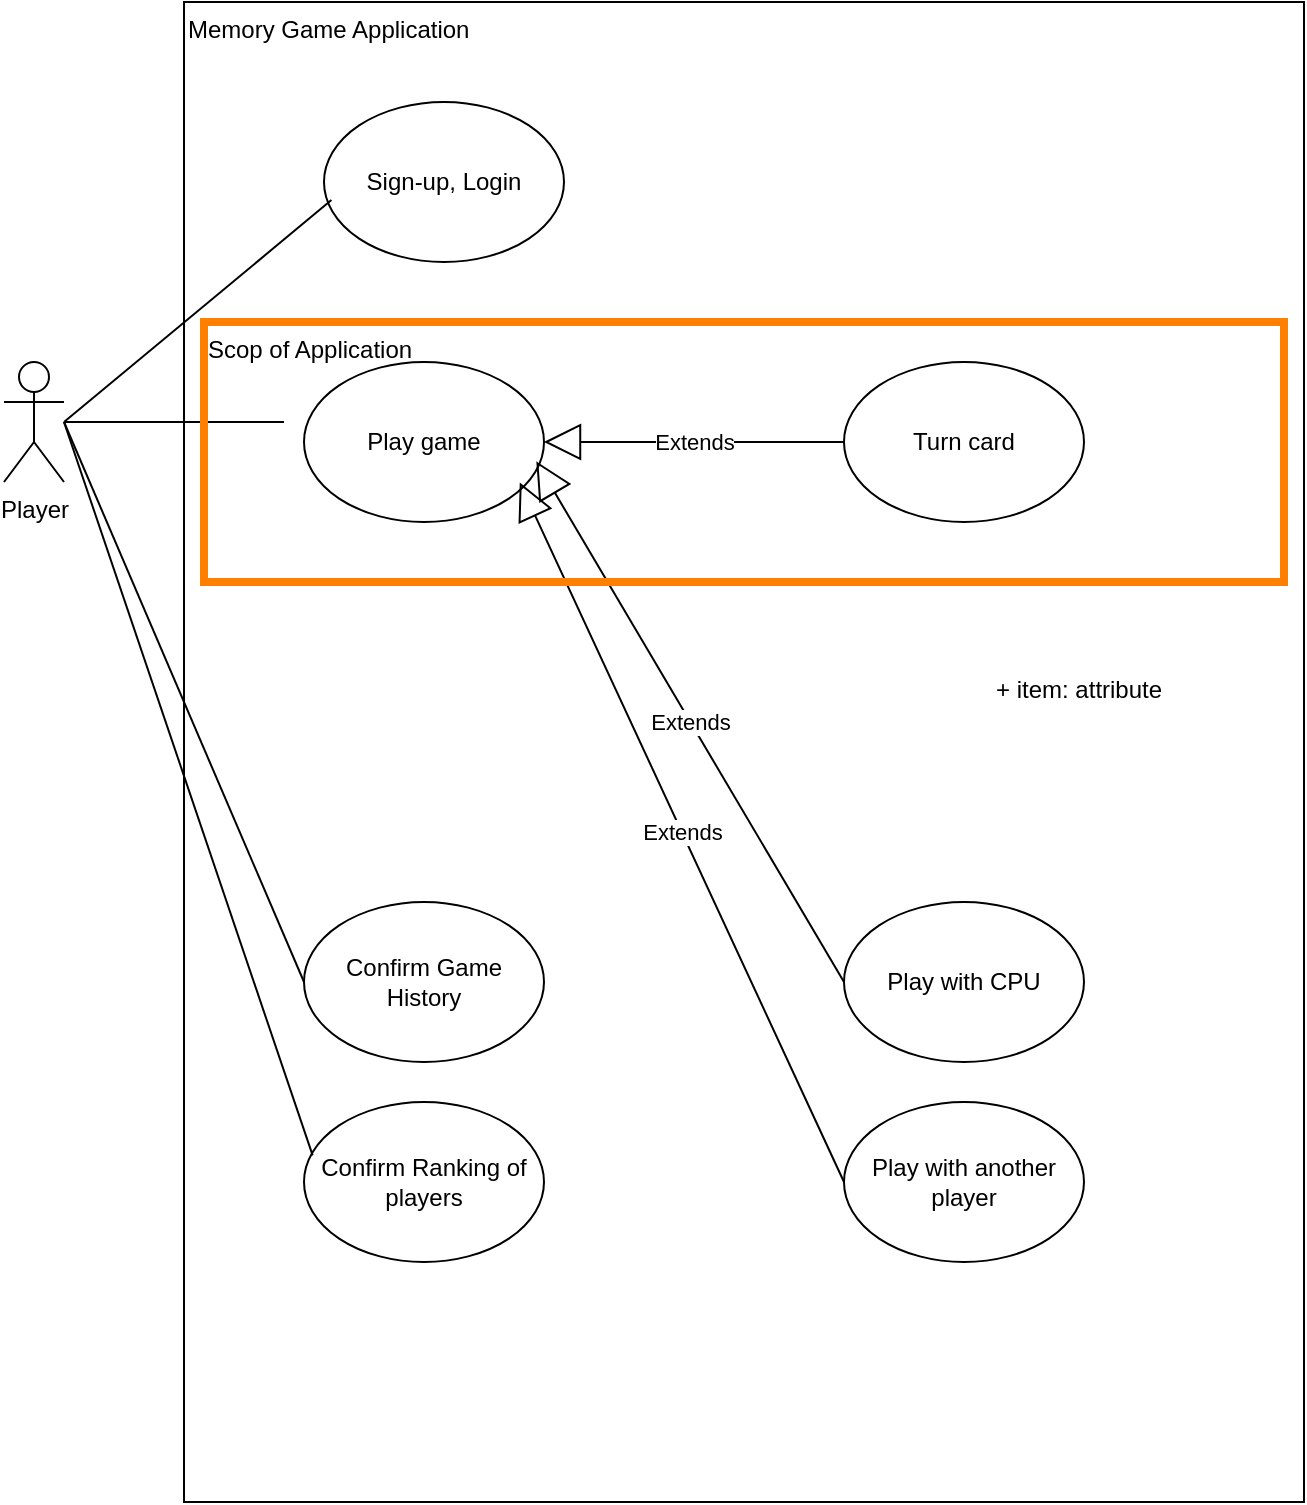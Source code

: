 <mxfile>
    <diagram id="8xjEdFGZep0TH9EXooX9" name="Page-1">
        <mxGraphModel dx="1348" dy="938" grid="1" gridSize="10" guides="1" tooltips="1" connect="1" arrows="1" fold="1" page="1" pageScale="1" pageWidth="850" pageHeight="1100" math="0" shadow="0">
            <root>
                <mxCell id="0"/>
                <mxCell id="1" parent="0"/>
                <mxCell id="2" value="Player" style="shape=umlActor;verticalLabelPosition=bottom;verticalAlign=top;html=1;" vertex="1" parent="1">
                    <mxGeometry x="110" y="380" width="30" height="60" as="geometry"/>
                </mxCell>
                <mxCell id="6" value="Memory Game Application" style="rounded=0;whiteSpace=wrap;html=1;fillColor=none;align=left;horizontal=1;verticalAlign=top;" vertex="1" parent="1">
                    <mxGeometry x="200" y="200" width="560" height="750" as="geometry"/>
                </mxCell>
                <mxCell id="8" value="Play game" style="ellipse;whiteSpace=wrap;html=1;" vertex="1" parent="1">
                    <mxGeometry x="260" y="380" width="120" height="80" as="geometry"/>
                </mxCell>
                <mxCell id="9" value="Sign-up, Login" style="ellipse;whiteSpace=wrap;html=1;" vertex="1" parent="1">
                    <mxGeometry x="270" y="250" width="120" height="80" as="geometry"/>
                </mxCell>
                <mxCell id="11" value="Confirm Game History" style="ellipse;whiteSpace=wrap;html=1;" vertex="1" parent="1">
                    <mxGeometry x="260" y="650" width="120" height="80" as="geometry"/>
                </mxCell>
                <mxCell id="12" value="Confirm Ranking of players" style="ellipse;whiteSpace=wrap;html=1;" vertex="1" parent="1">
                    <mxGeometry x="260" y="750" width="120" height="80" as="geometry"/>
                </mxCell>
                <mxCell id="13" value="Turn card" style="ellipse;whiteSpace=wrap;html=1;" vertex="1" parent="1">
                    <mxGeometry x="530" y="380" width="120" height="80" as="geometry"/>
                </mxCell>
                <mxCell id="14" value="Play with CPU" style="ellipse;whiteSpace=wrap;html=1;" vertex="1" parent="1">
                    <mxGeometry x="530" y="650" width="120" height="80" as="geometry"/>
                </mxCell>
                <mxCell id="15" value="Play with another player" style="ellipse;whiteSpace=wrap;html=1;" vertex="1" parent="1">
                    <mxGeometry x="530" y="750" width="120" height="80" as="geometry"/>
                </mxCell>
                <mxCell id="16" value="" style="endArrow=none;html=1;entryX=0.031;entryY=0.613;entryDx=0;entryDy=0;entryPerimeter=0;" edge="1" parent="1" target="9">
                    <mxGeometry width="50" height="50" relative="1" as="geometry">
                        <mxPoint x="140" y="410" as="sourcePoint"/>
                        <mxPoint x="670" y="420" as="targetPoint"/>
                    </mxGeometry>
                </mxCell>
                <mxCell id="17" value="" style="endArrow=none;html=1;" edge="1" parent="1" source="2">
                    <mxGeometry width="50" height="50" relative="1" as="geometry">
                        <mxPoint x="620" y="470" as="sourcePoint"/>
                        <mxPoint x="250" y="410" as="targetPoint"/>
                    </mxGeometry>
                </mxCell>
                <mxCell id="18" value="" style="endArrow=none;html=1;entryX=0;entryY=0.5;entryDx=0;entryDy=0;" edge="1" parent="1" target="11">
                    <mxGeometry width="50" height="50" relative="1" as="geometry">
                        <mxPoint x="140" y="410" as="sourcePoint"/>
                        <mxPoint x="670" y="420" as="targetPoint"/>
                    </mxGeometry>
                </mxCell>
                <mxCell id="19" value="" style="endArrow=none;html=1;entryX=0.036;entryY=0.334;entryDx=0;entryDy=0;entryPerimeter=0;" edge="1" parent="1" target="12">
                    <mxGeometry width="50" height="50" relative="1" as="geometry">
                        <mxPoint x="140" y="410" as="sourcePoint"/>
                        <mxPoint x="670" y="420" as="targetPoint"/>
                    </mxGeometry>
                </mxCell>
                <mxCell id="20" value="Extends" style="endArrow=block;endSize=16;endFill=0;html=1;entryX=1;entryY=0.5;entryDx=0;entryDy=0;exitX=0;exitY=0.5;exitDx=0;exitDy=0;" edge="1" parent="1" source="13" target="8">
                    <mxGeometry width="160" relative="1" as="geometry">
                        <mxPoint x="230" y="490" as="sourcePoint"/>
                        <mxPoint x="730" y="440" as="targetPoint"/>
                    </mxGeometry>
                </mxCell>
                <mxCell id="21" value="Extends" style="endArrow=block;endSize=16;endFill=0;html=1;entryX=0.968;entryY=0.621;entryDx=0;entryDy=0;exitX=0;exitY=0.5;exitDx=0;exitDy=0;entryPerimeter=0;" edge="1" parent="1" source="14" target="8">
                    <mxGeometry width="160" relative="1" as="geometry">
                        <mxPoint x="540" y="420" as="sourcePoint"/>
                        <mxPoint x="390" y="430" as="targetPoint"/>
                    </mxGeometry>
                </mxCell>
                <mxCell id="22" value="Extends" style="endArrow=block;endSize=16;endFill=0;html=1;entryX=0.899;entryY=0.753;entryDx=0;entryDy=0;exitX=0;exitY=0.5;exitDx=0;exitDy=0;entryPerimeter=0;" edge="1" parent="1" source="15" target="8">
                    <mxGeometry width="160" relative="1" as="geometry">
                        <mxPoint x="540" y="530" as="sourcePoint"/>
                        <mxPoint x="386" y="440" as="targetPoint"/>
                    </mxGeometry>
                </mxCell>
                <mxCell id="24" value="Scop of Application" style="rounded=0;whiteSpace=wrap;html=1;fillColor=none;strokeColor=#FF8000;strokeWidth=4;align=left;verticalAlign=top;" vertex="1" parent="1">
                    <mxGeometry x="210" y="360" width="540" height="130" as="geometry"/>
                </mxCell>
                <mxCell id="25" value="+ item: attribute" style="text;strokeColor=none;fillColor=none;align=left;verticalAlign=top;spacingLeft=4;spacingRight=4;overflow=hidden;rotatable=0;points=[[0,0.5],[1,0.5]];portConstraint=eastwest;whiteSpace=wrap;html=1;" vertex="1" parent="1">
                    <mxGeometry x="600" y="530" width="100" height="26" as="geometry"/>
                </mxCell>
            </root>
        </mxGraphModel>
    </diagram>
</mxfile>